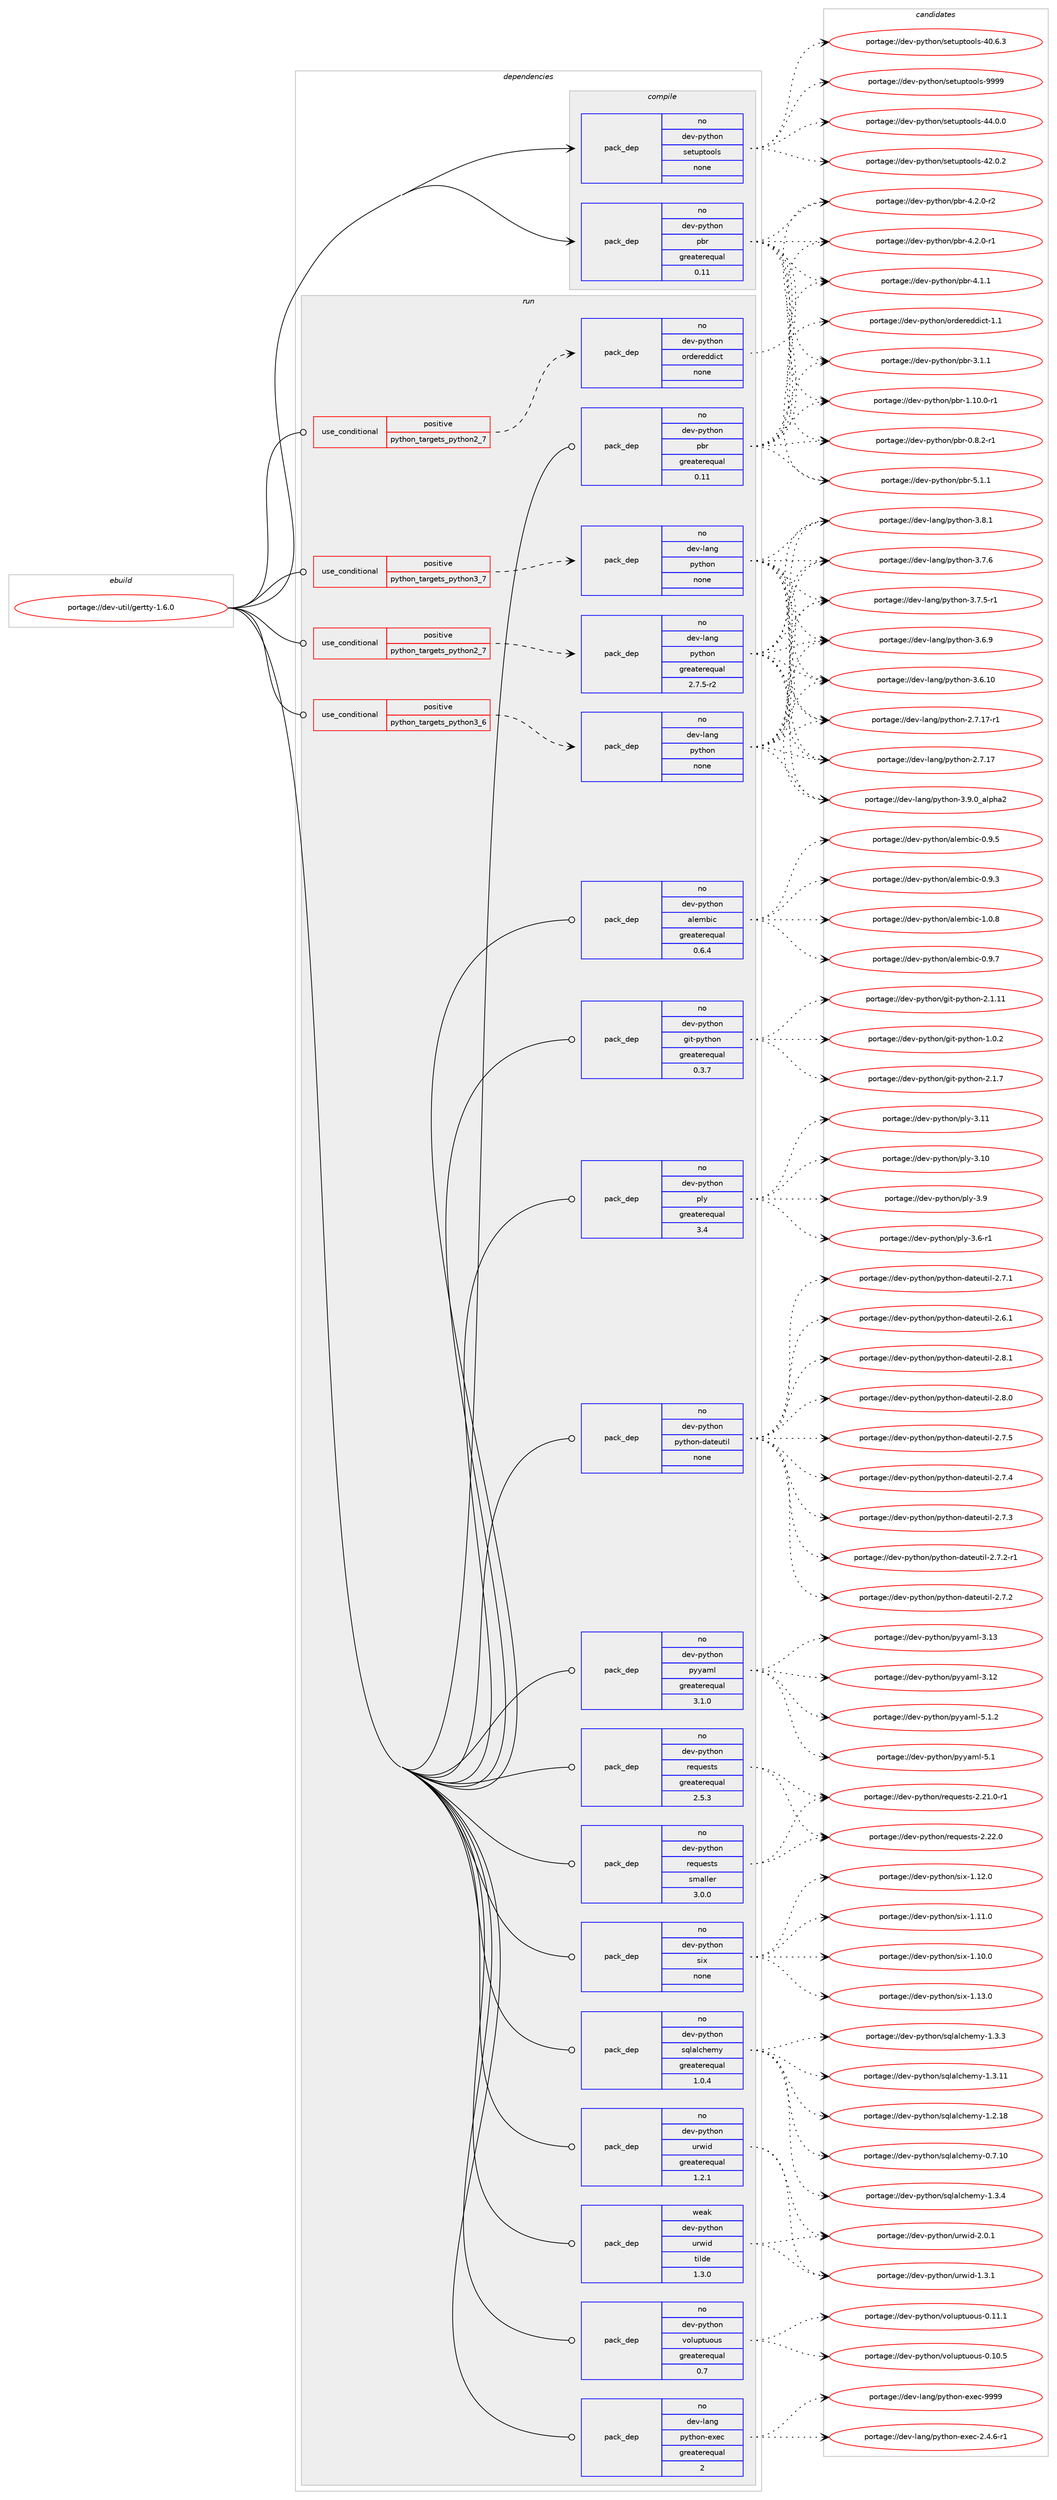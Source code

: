 digraph prolog {

# *************
# Graph options
# *************

newrank=true;
concentrate=true;
compound=true;
graph [rankdir=LR,fontname=Helvetica,fontsize=10,ranksep=1.5];#, ranksep=2.5, nodesep=0.2];
edge  [arrowhead=vee];
node  [fontname=Helvetica,fontsize=10];

# **********
# The ebuild
# **********

subgraph cluster_leftcol {
color=gray;
label=<<i>ebuild</i>>;
id [label="portage://dev-util/gertty-1.6.0", color=red, width=4, href="../dev-util/gertty-1.6.0.svg"];
}

# ****************
# The dependencies
# ****************

subgraph cluster_midcol {
color=gray;
label=<<i>dependencies</i>>;
subgraph cluster_compile {
fillcolor="#eeeeee";
style=filled;
label=<<i>compile</i>>;
subgraph pack234392 {
dependency301453 [label=<<TABLE BORDER="0" CELLBORDER="1" CELLSPACING="0" CELLPADDING="4" WIDTH="220"><TR><TD ROWSPAN="6" CELLPADDING="30">pack_dep</TD></TR><TR><TD WIDTH="110">no</TD></TR><TR><TD>dev-python</TD></TR><TR><TD>pbr</TD></TR><TR><TD>greaterequal</TD></TR><TR><TD>0.11</TD></TR></TABLE>>, shape=none, color=blue];
}
id:e -> dependency301453:w [weight=20,style="solid",arrowhead="vee"];
subgraph pack234393 {
dependency301454 [label=<<TABLE BORDER="0" CELLBORDER="1" CELLSPACING="0" CELLPADDING="4" WIDTH="220"><TR><TD ROWSPAN="6" CELLPADDING="30">pack_dep</TD></TR><TR><TD WIDTH="110">no</TD></TR><TR><TD>dev-python</TD></TR><TR><TD>setuptools</TD></TR><TR><TD>none</TD></TR><TR><TD></TD></TR></TABLE>>, shape=none, color=blue];
}
id:e -> dependency301454:w [weight=20,style="solid",arrowhead="vee"];
}
subgraph cluster_compileandrun {
fillcolor="#eeeeee";
style=filled;
label=<<i>compile and run</i>>;
}
subgraph cluster_run {
fillcolor="#eeeeee";
style=filled;
label=<<i>run</i>>;
subgraph cond62421 {
dependency301455 [label=<<TABLE BORDER="0" CELLBORDER="1" CELLSPACING="0" CELLPADDING="4"><TR><TD ROWSPAN="3" CELLPADDING="10">use_conditional</TD></TR><TR><TD>positive</TD></TR><TR><TD>python_targets_python2_7</TD></TR></TABLE>>, shape=none, color=red];
subgraph pack234394 {
dependency301456 [label=<<TABLE BORDER="0" CELLBORDER="1" CELLSPACING="0" CELLPADDING="4" WIDTH="220"><TR><TD ROWSPAN="6" CELLPADDING="30">pack_dep</TD></TR><TR><TD WIDTH="110">no</TD></TR><TR><TD>dev-lang</TD></TR><TR><TD>python</TD></TR><TR><TD>greaterequal</TD></TR><TR><TD>2.7.5-r2</TD></TR></TABLE>>, shape=none, color=blue];
}
dependency301455:e -> dependency301456:w [weight=20,style="dashed",arrowhead="vee"];
}
id:e -> dependency301455:w [weight=20,style="solid",arrowhead="odot"];
subgraph cond62422 {
dependency301457 [label=<<TABLE BORDER="0" CELLBORDER="1" CELLSPACING="0" CELLPADDING="4"><TR><TD ROWSPAN="3" CELLPADDING="10">use_conditional</TD></TR><TR><TD>positive</TD></TR><TR><TD>python_targets_python2_7</TD></TR></TABLE>>, shape=none, color=red];
subgraph pack234395 {
dependency301458 [label=<<TABLE BORDER="0" CELLBORDER="1" CELLSPACING="0" CELLPADDING="4" WIDTH="220"><TR><TD ROWSPAN="6" CELLPADDING="30">pack_dep</TD></TR><TR><TD WIDTH="110">no</TD></TR><TR><TD>dev-python</TD></TR><TR><TD>ordereddict</TD></TR><TR><TD>none</TD></TR><TR><TD></TD></TR></TABLE>>, shape=none, color=blue];
}
dependency301457:e -> dependency301458:w [weight=20,style="dashed",arrowhead="vee"];
}
id:e -> dependency301457:w [weight=20,style="solid",arrowhead="odot"];
subgraph cond62423 {
dependency301459 [label=<<TABLE BORDER="0" CELLBORDER="1" CELLSPACING="0" CELLPADDING="4"><TR><TD ROWSPAN="3" CELLPADDING="10">use_conditional</TD></TR><TR><TD>positive</TD></TR><TR><TD>python_targets_python3_6</TD></TR></TABLE>>, shape=none, color=red];
subgraph pack234396 {
dependency301460 [label=<<TABLE BORDER="0" CELLBORDER="1" CELLSPACING="0" CELLPADDING="4" WIDTH="220"><TR><TD ROWSPAN="6" CELLPADDING="30">pack_dep</TD></TR><TR><TD WIDTH="110">no</TD></TR><TR><TD>dev-lang</TD></TR><TR><TD>python</TD></TR><TR><TD>none</TD></TR><TR><TD></TD></TR></TABLE>>, shape=none, color=blue];
}
dependency301459:e -> dependency301460:w [weight=20,style="dashed",arrowhead="vee"];
}
id:e -> dependency301459:w [weight=20,style="solid",arrowhead="odot"];
subgraph cond62424 {
dependency301461 [label=<<TABLE BORDER="0" CELLBORDER="1" CELLSPACING="0" CELLPADDING="4"><TR><TD ROWSPAN="3" CELLPADDING="10">use_conditional</TD></TR><TR><TD>positive</TD></TR><TR><TD>python_targets_python3_7</TD></TR></TABLE>>, shape=none, color=red];
subgraph pack234397 {
dependency301462 [label=<<TABLE BORDER="0" CELLBORDER="1" CELLSPACING="0" CELLPADDING="4" WIDTH="220"><TR><TD ROWSPAN="6" CELLPADDING="30">pack_dep</TD></TR><TR><TD WIDTH="110">no</TD></TR><TR><TD>dev-lang</TD></TR><TR><TD>python</TD></TR><TR><TD>none</TD></TR><TR><TD></TD></TR></TABLE>>, shape=none, color=blue];
}
dependency301461:e -> dependency301462:w [weight=20,style="dashed",arrowhead="vee"];
}
id:e -> dependency301461:w [weight=20,style="solid",arrowhead="odot"];
subgraph pack234398 {
dependency301463 [label=<<TABLE BORDER="0" CELLBORDER="1" CELLSPACING="0" CELLPADDING="4" WIDTH="220"><TR><TD ROWSPAN="6" CELLPADDING="30">pack_dep</TD></TR><TR><TD WIDTH="110">no</TD></TR><TR><TD>dev-lang</TD></TR><TR><TD>python-exec</TD></TR><TR><TD>greaterequal</TD></TR><TR><TD>2</TD></TR></TABLE>>, shape=none, color=blue];
}
id:e -> dependency301463:w [weight=20,style="solid",arrowhead="odot"];
subgraph pack234399 {
dependency301464 [label=<<TABLE BORDER="0" CELLBORDER="1" CELLSPACING="0" CELLPADDING="4" WIDTH="220"><TR><TD ROWSPAN="6" CELLPADDING="30">pack_dep</TD></TR><TR><TD WIDTH="110">no</TD></TR><TR><TD>dev-python</TD></TR><TR><TD>alembic</TD></TR><TR><TD>greaterequal</TD></TR><TR><TD>0.6.4</TD></TR></TABLE>>, shape=none, color=blue];
}
id:e -> dependency301464:w [weight=20,style="solid",arrowhead="odot"];
subgraph pack234400 {
dependency301465 [label=<<TABLE BORDER="0" CELLBORDER="1" CELLSPACING="0" CELLPADDING="4" WIDTH="220"><TR><TD ROWSPAN="6" CELLPADDING="30">pack_dep</TD></TR><TR><TD WIDTH="110">no</TD></TR><TR><TD>dev-python</TD></TR><TR><TD>git-python</TD></TR><TR><TD>greaterequal</TD></TR><TR><TD>0.3.7</TD></TR></TABLE>>, shape=none, color=blue];
}
id:e -> dependency301465:w [weight=20,style="solid",arrowhead="odot"];
subgraph pack234401 {
dependency301466 [label=<<TABLE BORDER="0" CELLBORDER="1" CELLSPACING="0" CELLPADDING="4" WIDTH="220"><TR><TD ROWSPAN="6" CELLPADDING="30">pack_dep</TD></TR><TR><TD WIDTH="110">no</TD></TR><TR><TD>dev-python</TD></TR><TR><TD>pbr</TD></TR><TR><TD>greaterequal</TD></TR><TR><TD>0.11</TD></TR></TABLE>>, shape=none, color=blue];
}
id:e -> dependency301466:w [weight=20,style="solid",arrowhead="odot"];
subgraph pack234402 {
dependency301467 [label=<<TABLE BORDER="0" CELLBORDER="1" CELLSPACING="0" CELLPADDING="4" WIDTH="220"><TR><TD ROWSPAN="6" CELLPADDING="30">pack_dep</TD></TR><TR><TD WIDTH="110">no</TD></TR><TR><TD>dev-python</TD></TR><TR><TD>ply</TD></TR><TR><TD>greaterequal</TD></TR><TR><TD>3.4</TD></TR></TABLE>>, shape=none, color=blue];
}
id:e -> dependency301467:w [weight=20,style="solid",arrowhead="odot"];
subgraph pack234403 {
dependency301468 [label=<<TABLE BORDER="0" CELLBORDER="1" CELLSPACING="0" CELLPADDING="4" WIDTH="220"><TR><TD ROWSPAN="6" CELLPADDING="30">pack_dep</TD></TR><TR><TD WIDTH="110">no</TD></TR><TR><TD>dev-python</TD></TR><TR><TD>python-dateutil</TD></TR><TR><TD>none</TD></TR><TR><TD></TD></TR></TABLE>>, shape=none, color=blue];
}
id:e -> dependency301468:w [weight=20,style="solid",arrowhead="odot"];
subgraph pack234404 {
dependency301469 [label=<<TABLE BORDER="0" CELLBORDER="1" CELLSPACING="0" CELLPADDING="4" WIDTH="220"><TR><TD ROWSPAN="6" CELLPADDING="30">pack_dep</TD></TR><TR><TD WIDTH="110">no</TD></TR><TR><TD>dev-python</TD></TR><TR><TD>pyyaml</TD></TR><TR><TD>greaterequal</TD></TR><TR><TD>3.1.0</TD></TR></TABLE>>, shape=none, color=blue];
}
id:e -> dependency301469:w [weight=20,style="solid",arrowhead="odot"];
subgraph pack234405 {
dependency301470 [label=<<TABLE BORDER="0" CELLBORDER="1" CELLSPACING="0" CELLPADDING="4" WIDTH="220"><TR><TD ROWSPAN="6" CELLPADDING="30">pack_dep</TD></TR><TR><TD WIDTH="110">no</TD></TR><TR><TD>dev-python</TD></TR><TR><TD>requests</TD></TR><TR><TD>greaterequal</TD></TR><TR><TD>2.5.3</TD></TR></TABLE>>, shape=none, color=blue];
}
id:e -> dependency301470:w [weight=20,style="solid",arrowhead="odot"];
subgraph pack234406 {
dependency301471 [label=<<TABLE BORDER="0" CELLBORDER="1" CELLSPACING="0" CELLPADDING="4" WIDTH="220"><TR><TD ROWSPAN="6" CELLPADDING="30">pack_dep</TD></TR><TR><TD WIDTH="110">no</TD></TR><TR><TD>dev-python</TD></TR><TR><TD>requests</TD></TR><TR><TD>smaller</TD></TR><TR><TD>3.0.0</TD></TR></TABLE>>, shape=none, color=blue];
}
id:e -> dependency301471:w [weight=20,style="solid",arrowhead="odot"];
subgraph pack234407 {
dependency301472 [label=<<TABLE BORDER="0" CELLBORDER="1" CELLSPACING="0" CELLPADDING="4" WIDTH="220"><TR><TD ROWSPAN="6" CELLPADDING="30">pack_dep</TD></TR><TR><TD WIDTH="110">no</TD></TR><TR><TD>dev-python</TD></TR><TR><TD>six</TD></TR><TR><TD>none</TD></TR><TR><TD></TD></TR></TABLE>>, shape=none, color=blue];
}
id:e -> dependency301472:w [weight=20,style="solid",arrowhead="odot"];
subgraph pack234408 {
dependency301473 [label=<<TABLE BORDER="0" CELLBORDER="1" CELLSPACING="0" CELLPADDING="4" WIDTH="220"><TR><TD ROWSPAN="6" CELLPADDING="30">pack_dep</TD></TR><TR><TD WIDTH="110">no</TD></TR><TR><TD>dev-python</TD></TR><TR><TD>sqlalchemy</TD></TR><TR><TD>greaterequal</TD></TR><TR><TD>1.0.4</TD></TR></TABLE>>, shape=none, color=blue];
}
id:e -> dependency301473:w [weight=20,style="solid",arrowhead="odot"];
subgraph pack234409 {
dependency301474 [label=<<TABLE BORDER="0" CELLBORDER="1" CELLSPACING="0" CELLPADDING="4" WIDTH="220"><TR><TD ROWSPAN="6" CELLPADDING="30">pack_dep</TD></TR><TR><TD WIDTH="110">no</TD></TR><TR><TD>dev-python</TD></TR><TR><TD>urwid</TD></TR><TR><TD>greaterequal</TD></TR><TR><TD>1.2.1</TD></TR></TABLE>>, shape=none, color=blue];
}
id:e -> dependency301474:w [weight=20,style="solid",arrowhead="odot"];
subgraph pack234410 {
dependency301475 [label=<<TABLE BORDER="0" CELLBORDER="1" CELLSPACING="0" CELLPADDING="4" WIDTH="220"><TR><TD ROWSPAN="6" CELLPADDING="30">pack_dep</TD></TR><TR><TD WIDTH="110">no</TD></TR><TR><TD>dev-python</TD></TR><TR><TD>voluptuous</TD></TR><TR><TD>greaterequal</TD></TR><TR><TD>0.7</TD></TR></TABLE>>, shape=none, color=blue];
}
id:e -> dependency301475:w [weight=20,style="solid",arrowhead="odot"];
subgraph pack234411 {
dependency301476 [label=<<TABLE BORDER="0" CELLBORDER="1" CELLSPACING="0" CELLPADDING="4" WIDTH="220"><TR><TD ROWSPAN="6" CELLPADDING="30">pack_dep</TD></TR><TR><TD WIDTH="110">weak</TD></TR><TR><TD>dev-python</TD></TR><TR><TD>urwid</TD></TR><TR><TD>tilde</TD></TR><TR><TD>1.3.0</TD></TR></TABLE>>, shape=none, color=blue];
}
id:e -> dependency301476:w [weight=20,style="solid",arrowhead="odot"];
}
}

# **************
# The candidates
# **************

subgraph cluster_choices {
rank=same;
color=gray;
label=<<i>candidates</i>>;

subgraph choice234392 {
color=black;
nodesep=1;
choice100101118451121211161041111104711298114455346494649 [label="portage://dev-python/pbr-5.1.1", color=red, width=4,href="../dev-python/pbr-5.1.1.svg"];
choice1001011184511212111610411111047112981144552465046484511450 [label="portage://dev-python/pbr-4.2.0-r2", color=red, width=4,href="../dev-python/pbr-4.2.0-r2.svg"];
choice1001011184511212111610411111047112981144552465046484511449 [label="portage://dev-python/pbr-4.2.0-r1", color=red, width=4,href="../dev-python/pbr-4.2.0-r1.svg"];
choice100101118451121211161041111104711298114455246494649 [label="portage://dev-python/pbr-4.1.1", color=red, width=4,href="../dev-python/pbr-4.1.1.svg"];
choice100101118451121211161041111104711298114455146494649 [label="portage://dev-python/pbr-3.1.1", color=red, width=4,href="../dev-python/pbr-3.1.1.svg"];
choice100101118451121211161041111104711298114454946494846484511449 [label="portage://dev-python/pbr-1.10.0-r1", color=red, width=4,href="../dev-python/pbr-1.10.0-r1.svg"];
choice1001011184511212111610411111047112981144548465646504511449 [label="portage://dev-python/pbr-0.8.2-r1", color=red, width=4,href="../dev-python/pbr-0.8.2-r1.svg"];
dependency301453:e -> choice100101118451121211161041111104711298114455346494649:w [style=dotted,weight="100"];
dependency301453:e -> choice1001011184511212111610411111047112981144552465046484511450:w [style=dotted,weight="100"];
dependency301453:e -> choice1001011184511212111610411111047112981144552465046484511449:w [style=dotted,weight="100"];
dependency301453:e -> choice100101118451121211161041111104711298114455246494649:w [style=dotted,weight="100"];
dependency301453:e -> choice100101118451121211161041111104711298114455146494649:w [style=dotted,weight="100"];
dependency301453:e -> choice100101118451121211161041111104711298114454946494846484511449:w [style=dotted,weight="100"];
dependency301453:e -> choice1001011184511212111610411111047112981144548465646504511449:w [style=dotted,weight="100"];
}
subgraph choice234393 {
color=black;
nodesep=1;
choice10010111845112121116104111110471151011161171121161111111081154557575757 [label="portage://dev-python/setuptools-9999", color=red, width=4,href="../dev-python/setuptools-9999.svg"];
choice100101118451121211161041111104711510111611711211611111110811545525246484648 [label="portage://dev-python/setuptools-44.0.0", color=red, width=4,href="../dev-python/setuptools-44.0.0.svg"];
choice100101118451121211161041111104711510111611711211611111110811545525046484650 [label="portage://dev-python/setuptools-42.0.2", color=red, width=4,href="../dev-python/setuptools-42.0.2.svg"];
choice100101118451121211161041111104711510111611711211611111110811545524846544651 [label="portage://dev-python/setuptools-40.6.3", color=red, width=4,href="../dev-python/setuptools-40.6.3.svg"];
dependency301454:e -> choice10010111845112121116104111110471151011161171121161111111081154557575757:w [style=dotted,weight="100"];
dependency301454:e -> choice100101118451121211161041111104711510111611711211611111110811545525246484648:w [style=dotted,weight="100"];
dependency301454:e -> choice100101118451121211161041111104711510111611711211611111110811545525046484650:w [style=dotted,weight="100"];
dependency301454:e -> choice100101118451121211161041111104711510111611711211611111110811545524846544651:w [style=dotted,weight="100"];
}
subgraph choice234394 {
color=black;
nodesep=1;
choice10010111845108971101034711212111610411111045514657464895971081121049750 [label="portage://dev-lang/python-3.9.0_alpha2", color=red, width=4,href="../dev-lang/python-3.9.0_alpha2.svg"];
choice100101118451089711010347112121116104111110455146564649 [label="portage://dev-lang/python-3.8.1", color=red, width=4,href="../dev-lang/python-3.8.1.svg"];
choice100101118451089711010347112121116104111110455146554654 [label="portage://dev-lang/python-3.7.6", color=red, width=4,href="../dev-lang/python-3.7.6.svg"];
choice1001011184510897110103471121211161041111104551465546534511449 [label="portage://dev-lang/python-3.7.5-r1", color=red, width=4,href="../dev-lang/python-3.7.5-r1.svg"];
choice100101118451089711010347112121116104111110455146544657 [label="portage://dev-lang/python-3.6.9", color=red, width=4,href="../dev-lang/python-3.6.9.svg"];
choice10010111845108971101034711212111610411111045514654464948 [label="portage://dev-lang/python-3.6.10", color=red, width=4,href="../dev-lang/python-3.6.10.svg"];
choice100101118451089711010347112121116104111110455046554649554511449 [label="portage://dev-lang/python-2.7.17-r1", color=red, width=4,href="../dev-lang/python-2.7.17-r1.svg"];
choice10010111845108971101034711212111610411111045504655464955 [label="portage://dev-lang/python-2.7.17", color=red, width=4,href="../dev-lang/python-2.7.17.svg"];
dependency301456:e -> choice10010111845108971101034711212111610411111045514657464895971081121049750:w [style=dotted,weight="100"];
dependency301456:e -> choice100101118451089711010347112121116104111110455146564649:w [style=dotted,weight="100"];
dependency301456:e -> choice100101118451089711010347112121116104111110455146554654:w [style=dotted,weight="100"];
dependency301456:e -> choice1001011184510897110103471121211161041111104551465546534511449:w [style=dotted,weight="100"];
dependency301456:e -> choice100101118451089711010347112121116104111110455146544657:w [style=dotted,weight="100"];
dependency301456:e -> choice10010111845108971101034711212111610411111045514654464948:w [style=dotted,weight="100"];
dependency301456:e -> choice100101118451089711010347112121116104111110455046554649554511449:w [style=dotted,weight="100"];
dependency301456:e -> choice10010111845108971101034711212111610411111045504655464955:w [style=dotted,weight="100"];
}
subgraph choice234395 {
color=black;
nodesep=1;
choice10010111845112121116104111110471111141001011141011001001059911645494649 [label="portage://dev-python/ordereddict-1.1", color=red, width=4,href="../dev-python/ordereddict-1.1.svg"];
dependency301458:e -> choice10010111845112121116104111110471111141001011141011001001059911645494649:w [style=dotted,weight="100"];
}
subgraph choice234396 {
color=black;
nodesep=1;
choice10010111845108971101034711212111610411111045514657464895971081121049750 [label="portage://dev-lang/python-3.9.0_alpha2", color=red, width=4,href="../dev-lang/python-3.9.0_alpha2.svg"];
choice100101118451089711010347112121116104111110455146564649 [label="portage://dev-lang/python-3.8.1", color=red, width=4,href="../dev-lang/python-3.8.1.svg"];
choice100101118451089711010347112121116104111110455146554654 [label="portage://dev-lang/python-3.7.6", color=red, width=4,href="../dev-lang/python-3.7.6.svg"];
choice1001011184510897110103471121211161041111104551465546534511449 [label="portage://dev-lang/python-3.7.5-r1", color=red, width=4,href="../dev-lang/python-3.7.5-r1.svg"];
choice100101118451089711010347112121116104111110455146544657 [label="portage://dev-lang/python-3.6.9", color=red, width=4,href="../dev-lang/python-3.6.9.svg"];
choice10010111845108971101034711212111610411111045514654464948 [label="portage://dev-lang/python-3.6.10", color=red, width=4,href="../dev-lang/python-3.6.10.svg"];
choice100101118451089711010347112121116104111110455046554649554511449 [label="portage://dev-lang/python-2.7.17-r1", color=red, width=4,href="../dev-lang/python-2.7.17-r1.svg"];
choice10010111845108971101034711212111610411111045504655464955 [label="portage://dev-lang/python-2.7.17", color=red, width=4,href="../dev-lang/python-2.7.17.svg"];
dependency301460:e -> choice10010111845108971101034711212111610411111045514657464895971081121049750:w [style=dotted,weight="100"];
dependency301460:e -> choice100101118451089711010347112121116104111110455146564649:w [style=dotted,weight="100"];
dependency301460:e -> choice100101118451089711010347112121116104111110455146554654:w [style=dotted,weight="100"];
dependency301460:e -> choice1001011184510897110103471121211161041111104551465546534511449:w [style=dotted,weight="100"];
dependency301460:e -> choice100101118451089711010347112121116104111110455146544657:w [style=dotted,weight="100"];
dependency301460:e -> choice10010111845108971101034711212111610411111045514654464948:w [style=dotted,weight="100"];
dependency301460:e -> choice100101118451089711010347112121116104111110455046554649554511449:w [style=dotted,weight="100"];
dependency301460:e -> choice10010111845108971101034711212111610411111045504655464955:w [style=dotted,weight="100"];
}
subgraph choice234397 {
color=black;
nodesep=1;
choice10010111845108971101034711212111610411111045514657464895971081121049750 [label="portage://dev-lang/python-3.9.0_alpha2", color=red, width=4,href="../dev-lang/python-3.9.0_alpha2.svg"];
choice100101118451089711010347112121116104111110455146564649 [label="portage://dev-lang/python-3.8.1", color=red, width=4,href="../dev-lang/python-3.8.1.svg"];
choice100101118451089711010347112121116104111110455146554654 [label="portage://dev-lang/python-3.7.6", color=red, width=4,href="../dev-lang/python-3.7.6.svg"];
choice1001011184510897110103471121211161041111104551465546534511449 [label="portage://dev-lang/python-3.7.5-r1", color=red, width=4,href="../dev-lang/python-3.7.5-r1.svg"];
choice100101118451089711010347112121116104111110455146544657 [label="portage://dev-lang/python-3.6.9", color=red, width=4,href="../dev-lang/python-3.6.9.svg"];
choice10010111845108971101034711212111610411111045514654464948 [label="portage://dev-lang/python-3.6.10", color=red, width=4,href="../dev-lang/python-3.6.10.svg"];
choice100101118451089711010347112121116104111110455046554649554511449 [label="portage://dev-lang/python-2.7.17-r1", color=red, width=4,href="../dev-lang/python-2.7.17-r1.svg"];
choice10010111845108971101034711212111610411111045504655464955 [label="portage://dev-lang/python-2.7.17", color=red, width=4,href="../dev-lang/python-2.7.17.svg"];
dependency301462:e -> choice10010111845108971101034711212111610411111045514657464895971081121049750:w [style=dotted,weight="100"];
dependency301462:e -> choice100101118451089711010347112121116104111110455146564649:w [style=dotted,weight="100"];
dependency301462:e -> choice100101118451089711010347112121116104111110455146554654:w [style=dotted,weight="100"];
dependency301462:e -> choice1001011184510897110103471121211161041111104551465546534511449:w [style=dotted,weight="100"];
dependency301462:e -> choice100101118451089711010347112121116104111110455146544657:w [style=dotted,weight="100"];
dependency301462:e -> choice10010111845108971101034711212111610411111045514654464948:w [style=dotted,weight="100"];
dependency301462:e -> choice100101118451089711010347112121116104111110455046554649554511449:w [style=dotted,weight="100"];
dependency301462:e -> choice10010111845108971101034711212111610411111045504655464955:w [style=dotted,weight="100"];
}
subgraph choice234398 {
color=black;
nodesep=1;
choice10010111845108971101034711212111610411111045101120101994557575757 [label="portage://dev-lang/python-exec-9999", color=red, width=4,href="../dev-lang/python-exec-9999.svg"];
choice10010111845108971101034711212111610411111045101120101994550465246544511449 [label="portage://dev-lang/python-exec-2.4.6-r1", color=red, width=4,href="../dev-lang/python-exec-2.4.6-r1.svg"];
dependency301463:e -> choice10010111845108971101034711212111610411111045101120101994557575757:w [style=dotted,weight="100"];
dependency301463:e -> choice10010111845108971101034711212111610411111045101120101994550465246544511449:w [style=dotted,weight="100"];
}
subgraph choice234399 {
color=black;
nodesep=1;
choice1001011184511212111610411111047971081011099810599454946484656 [label="portage://dev-python/alembic-1.0.8", color=red, width=4,href="../dev-python/alembic-1.0.8.svg"];
choice1001011184511212111610411111047971081011099810599454846574655 [label="portage://dev-python/alembic-0.9.7", color=red, width=4,href="../dev-python/alembic-0.9.7.svg"];
choice1001011184511212111610411111047971081011099810599454846574653 [label="portage://dev-python/alembic-0.9.5", color=red, width=4,href="../dev-python/alembic-0.9.5.svg"];
choice1001011184511212111610411111047971081011099810599454846574651 [label="portage://dev-python/alembic-0.9.3", color=red, width=4,href="../dev-python/alembic-0.9.3.svg"];
dependency301464:e -> choice1001011184511212111610411111047971081011099810599454946484656:w [style=dotted,weight="100"];
dependency301464:e -> choice1001011184511212111610411111047971081011099810599454846574655:w [style=dotted,weight="100"];
dependency301464:e -> choice1001011184511212111610411111047971081011099810599454846574653:w [style=dotted,weight="100"];
dependency301464:e -> choice1001011184511212111610411111047971081011099810599454846574651:w [style=dotted,weight="100"];
}
subgraph choice234400 {
color=black;
nodesep=1;
choice100101118451121211161041111104710310511645112121116104111110455046494655 [label="portage://dev-python/git-python-2.1.7", color=red, width=4,href="../dev-python/git-python-2.1.7.svg"];
choice10010111845112121116104111110471031051164511212111610411111045504649464949 [label="portage://dev-python/git-python-2.1.11", color=red, width=4,href="../dev-python/git-python-2.1.11.svg"];
choice100101118451121211161041111104710310511645112121116104111110454946484650 [label="portage://dev-python/git-python-1.0.2", color=red, width=4,href="../dev-python/git-python-1.0.2.svg"];
dependency301465:e -> choice100101118451121211161041111104710310511645112121116104111110455046494655:w [style=dotted,weight="100"];
dependency301465:e -> choice10010111845112121116104111110471031051164511212111610411111045504649464949:w [style=dotted,weight="100"];
dependency301465:e -> choice100101118451121211161041111104710310511645112121116104111110454946484650:w [style=dotted,weight="100"];
}
subgraph choice234401 {
color=black;
nodesep=1;
choice100101118451121211161041111104711298114455346494649 [label="portage://dev-python/pbr-5.1.1", color=red, width=4,href="../dev-python/pbr-5.1.1.svg"];
choice1001011184511212111610411111047112981144552465046484511450 [label="portage://dev-python/pbr-4.2.0-r2", color=red, width=4,href="../dev-python/pbr-4.2.0-r2.svg"];
choice1001011184511212111610411111047112981144552465046484511449 [label="portage://dev-python/pbr-4.2.0-r1", color=red, width=4,href="../dev-python/pbr-4.2.0-r1.svg"];
choice100101118451121211161041111104711298114455246494649 [label="portage://dev-python/pbr-4.1.1", color=red, width=4,href="../dev-python/pbr-4.1.1.svg"];
choice100101118451121211161041111104711298114455146494649 [label="portage://dev-python/pbr-3.1.1", color=red, width=4,href="../dev-python/pbr-3.1.1.svg"];
choice100101118451121211161041111104711298114454946494846484511449 [label="portage://dev-python/pbr-1.10.0-r1", color=red, width=4,href="../dev-python/pbr-1.10.0-r1.svg"];
choice1001011184511212111610411111047112981144548465646504511449 [label="portage://dev-python/pbr-0.8.2-r1", color=red, width=4,href="../dev-python/pbr-0.8.2-r1.svg"];
dependency301466:e -> choice100101118451121211161041111104711298114455346494649:w [style=dotted,weight="100"];
dependency301466:e -> choice1001011184511212111610411111047112981144552465046484511450:w [style=dotted,weight="100"];
dependency301466:e -> choice1001011184511212111610411111047112981144552465046484511449:w [style=dotted,weight="100"];
dependency301466:e -> choice100101118451121211161041111104711298114455246494649:w [style=dotted,weight="100"];
dependency301466:e -> choice100101118451121211161041111104711298114455146494649:w [style=dotted,weight="100"];
dependency301466:e -> choice100101118451121211161041111104711298114454946494846484511449:w [style=dotted,weight="100"];
dependency301466:e -> choice1001011184511212111610411111047112981144548465646504511449:w [style=dotted,weight="100"];
}
subgraph choice234402 {
color=black;
nodesep=1;
choice100101118451121211161041111104711210812145514657 [label="portage://dev-python/ply-3.9", color=red, width=4,href="../dev-python/ply-3.9.svg"];
choice1001011184511212111610411111047112108121455146544511449 [label="portage://dev-python/ply-3.6-r1", color=red, width=4,href="../dev-python/ply-3.6-r1.svg"];
choice10010111845112121116104111110471121081214551464949 [label="portage://dev-python/ply-3.11", color=red, width=4,href="../dev-python/ply-3.11.svg"];
choice10010111845112121116104111110471121081214551464948 [label="portage://dev-python/ply-3.10", color=red, width=4,href="../dev-python/ply-3.10.svg"];
dependency301467:e -> choice100101118451121211161041111104711210812145514657:w [style=dotted,weight="100"];
dependency301467:e -> choice1001011184511212111610411111047112108121455146544511449:w [style=dotted,weight="100"];
dependency301467:e -> choice10010111845112121116104111110471121081214551464949:w [style=dotted,weight="100"];
dependency301467:e -> choice10010111845112121116104111110471121081214551464948:w [style=dotted,weight="100"];
}
subgraph choice234403 {
color=black;
nodesep=1;
choice10010111845112121116104111110471121211161041111104510097116101117116105108455046564649 [label="portage://dev-python/python-dateutil-2.8.1", color=red, width=4,href="../dev-python/python-dateutil-2.8.1.svg"];
choice10010111845112121116104111110471121211161041111104510097116101117116105108455046564648 [label="portage://dev-python/python-dateutil-2.8.0", color=red, width=4,href="../dev-python/python-dateutil-2.8.0.svg"];
choice10010111845112121116104111110471121211161041111104510097116101117116105108455046554653 [label="portage://dev-python/python-dateutil-2.7.5", color=red, width=4,href="../dev-python/python-dateutil-2.7.5.svg"];
choice10010111845112121116104111110471121211161041111104510097116101117116105108455046554652 [label="portage://dev-python/python-dateutil-2.7.4", color=red, width=4,href="../dev-python/python-dateutil-2.7.4.svg"];
choice10010111845112121116104111110471121211161041111104510097116101117116105108455046554651 [label="portage://dev-python/python-dateutil-2.7.3", color=red, width=4,href="../dev-python/python-dateutil-2.7.3.svg"];
choice100101118451121211161041111104711212111610411111045100971161011171161051084550465546504511449 [label="portage://dev-python/python-dateutil-2.7.2-r1", color=red, width=4,href="../dev-python/python-dateutil-2.7.2-r1.svg"];
choice10010111845112121116104111110471121211161041111104510097116101117116105108455046554650 [label="portage://dev-python/python-dateutil-2.7.2", color=red, width=4,href="../dev-python/python-dateutil-2.7.2.svg"];
choice10010111845112121116104111110471121211161041111104510097116101117116105108455046554649 [label="portage://dev-python/python-dateutil-2.7.1", color=red, width=4,href="../dev-python/python-dateutil-2.7.1.svg"];
choice10010111845112121116104111110471121211161041111104510097116101117116105108455046544649 [label="portage://dev-python/python-dateutil-2.6.1", color=red, width=4,href="../dev-python/python-dateutil-2.6.1.svg"];
dependency301468:e -> choice10010111845112121116104111110471121211161041111104510097116101117116105108455046564649:w [style=dotted,weight="100"];
dependency301468:e -> choice10010111845112121116104111110471121211161041111104510097116101117116105108455046564648:w [style=dotted,weight="100"];
dependency301468:e -> choice10010111845112121116104111110471121211161041111104510097116101117116105108455046554653:w [style=dotted,weight="100"];
dependency301468:e -> choice10010111845112121116104111110471121211161041111104510097116101117116105108455046554652:w [style=dotted,weight="100"];
dependency301468:e -> choice10010111845112121116104111110471121211161041111104510097116101117116105108455046554651:w [style=dotted,weight="100"];
dependency301468:e -> choice100101118451121211161041111104711212111610411111045100971161011171161051084550465546504511449:w [style=dotted,weight="100"];
dependency301468:e -> choice10010111845112121116104111110471121211161041111104510097116101117116105108455046554650:w [style=dotted,weight="100"];
dependency301468:e -> choice10010111845112121116104111110471121211161041111104510097116101117116105108455046554649:w [style=dotted,weight="100"];
dependency301468:e -> choice10010111845112121116104111110471121211161041111104510097116101117116105108455046544649:w [style=dotted,weight="100"];
}
subgraph choice234404 {
color=black;
nodesep=1;
choice100101118451121211161041111104711212112197109108455346494650 [label="portage://dev-python/pyyaml-5.1.2", color=red, width=4,href="../dev-python/pyyaml-5.1.2.svg"];
choice10010111845112121116104111110471121211219710910845534649 [label="portage://dev-python/pyyaml-5.1", color=red, width=4,href="../dev-python/pyyaml-5.1.svg"];
choice1001011184511212111610411111047112121121971091084551464951 [label="portage://dev-python/pyyaml-3.13", color=red, width=4,href="../dev-python/pyyaml-3.13.svg"];
choice1001011184511212111610411111047112121121971091084551464950 [label="portage://dev-python/pyyaml-3.12", color=red, width=4,href="../dev-python/pyyaml-3.12.svg"];
dependency301469:e -> choice100101118451121211161041111104711212112197109108455346494650:w [style=dotted,weight="100"];
dependency301469:e -> choice10010111845112121116104111110471121211219710910845534649:w [style=dotted,weight="100"];
dependency301469:e -> choice1001011184511212111610411111047112121121971091084551464951:w [style=dotted,weight="100"];
dependency301469:e -> choice1001011184511212111610411111047112121121971091084551464950:w [style=dotted,weight="100"];
}
subgraph choice234405 {
color=black;
nodesep=1;
choice100101118451121211161041111104711410111311710111511611545504650504648 [label="portage://dev-python/requests-2.22.0", color=red, width=4,href="../dev-python/requests-2.22.0.svg"];
choice1001011184511212111610411111047114101113117101115116115455046504946484511449 [label="portage://dev-python/requests-2.21.0-r1", color=red, width=4,href="../dev-python/requests-2.21.0-r1.svg"];
dependency301470:e -> choice100101118451121211161041111104711410111311710111511611545504650504648:w [style=dotted,weight="100"];
dependency301470:e -> choice1001011184511212111610411111047114101113117101115116115455046504946484511449:w [style=dotted,weight="100"];
}
subgraph choice234406 {
color=black;
nodesep=1;
choice100101118451121211161041111104711410111311710111511611545504650504648 [label="portage://dev-python/requests-2.22.0", color=red, width=4,href="../dev-python/requests-2.22.0.svg"];
choice1001011184511212111610411111047114101113117101115116115455046504946484511449 [label="portage://dev-python/requests-2.21.0-r1", color=red, width=4,href="../dev-python/requests-2.21.0-r1.svg"];
dependency301471:e -> choice100101118451121211161041111104711410111311710111511611545504650504648:w [style=dotted,weight="100"];
dependency301471:e -> choice1001011184511212111610411111047114101113117101115116115455046504946484511449:w [style=dotted,weight="100"];
}
subgraph choice234407 {
color=black;
nodesep=1;
choice100101118451121211161041111104711510512045494649514648 [label="portage://dev-python/six-1.13.0", color=red, width=4,href="../dev-python/six-1.13.0.svg"];
choice100101118451121211161041111104711510512045494649504648 [label="portage://dev-python/six-1.12.0", color=red, width=4,href="../dev-python/six-1.12.0.svg"];
choice100101118451121211161041111104711510512045494649494648 [label="portage://dev-python/six-1.11.0", color=red, width=4,href="../dev-python/six-1.11.0.svg"];
choice100101118451121211161041111104711510512045494649484648 [label="portage://dev-python/six-1.10.0", color=red, width=4,href="../dev-python/six-1.10.0.svg"];
dependency301472:e -> choice100101118451121211161041111104711510512045494649514648:w [style=dotted,weight="100"];
dependency301472:e -> choice100101118451121211161041111104711510512045494649504648:w [style=dotted,weight="100"];
dependency301472:e -> choice100101118451121211161041111104711510512045494649494648:w [style=dotted,weight="100"];
dependency301472:e -> choice100101118451121211161041111104711510512045494649484648:w [style=dotted,weight="100"];
}
subgraph choice234408 {
color=black;
nodesep=1;
choice10010111845112121116104111110471151131089710899104101109121454946514652 [label="portage://dev-python/sqlalchemy-1.3.4", color=red, width=4,href="../dev-python/sqlalchemy-1.3.4.svg"];
choice10010111845112121116104111110471151131089710899104101109121454946514651 [label="portage://dev-python/sqlalchemy-1.3.3", color=red, width=4,href="../dev-python/sqlalchemy-1.3.3.svg"];
choice1001011184511212111610411111047115113108971089910410110912145494651464949 [label="portage://dev-python/sqlalchemy-1.3.11", color=red, width=4,href="../dev-python/sqlalchemy-1.3.11.svg"];
choice1001011184511212111610411111047115113108971089910410110912145494650464956 [label="portage://dev-python/sqlalchemy-1.2.18", color=red, width=4,href="../dev-python/sqlalchemy-1.2.18.svg"];
choice1001011184511212111610411111047115113108971089910410110912145484655464948 [label="portage://dev-python/sqlalchemy-0.7.10", color=red, width=4,href="../dev-python/sqlalchemy-0.7.10.svg"];
dependency301473:e -> choice10010111845112121116104111110471151131089710899104101109121454946514652:w [style=dotted,weight="100"];
dependency301473:e -> choice10010111845112121116104111110471151131089710899104101109121454946514651:w [style=dotted,weight="100"];
dependency301473:e -> choice1001011184511212111610411111047115113108971089910410110912145494651464949:w [style=dotted,weight="100"];
dependency301473:e -> choice1001011184511212111610411111047115113108971089910410110912145494650464956:w [style=dotted,weight="100"];
dependency301473:e -> choice1001011184511212111610411111047115113108971089910410110912145484655464948:w [style=dotted,weight="100"];
}
subgraph choice234409 {
color=black;
nodesep=1;
choice1001011184511212111610411111047117114119105100455046484649 [label="portage://dev-python/urwid-2.0.1", color=red, width=4,href="../dev-python/urwid-2.0.1.svg"];
choice1001011184511212111610411111047117114119105100454946514649 [label="portage://dev-python/urwid-1.3.1", color=red, width=4,href="../dev-python/urwid-1.3.1.svg"];
dependency301474:e -> choice1001011184511212111610411111047117114119105100455046484649:w [style=dotted,weight="100"];
dependency301474:e -> choice1001011184511212111610411111047117114119105100454946514649:w [style=dotted,weight="100"];
}
subgraph choice234410 {
color=black;
nodesep=1;
choice100101118451121211161041111104711811110811711211611711111711545484649494649 [label="portage://dev-python/voluptuous-0.11.1", color=red, width=4,href="../dev-python/voluptuous-0.11.1.svg"];
choice100101118451121211161041111104711811110811711211611711111711545484649484653 [label="portage://dev-python/voluptuous-0.10.5", color=red, width=4,href="../dev-python/voluptuous-0.10.5.svg"];
dependency301475:e -> choice100101118451121211161041111104711811110811711211611711111711545484649494649:w [style=dotted,weight="100"];
dependency301475:e -> choice100101118451121211161041111104711811110811711211611711111711545484649484653:w [style=dotted,weight="100"];
}
subgraph choice234411 {
color=black;
nodesep=1;
choice1001011184511212111610411111047117114119105100455046484649 [label="portage://dev-python/urwid-2.0.1", color=red, width=4,href="../dev-python/urwid-2.0.1.svg"];
choice1001011184511212111610411111047117114119105100454946514649 [label="portage://dev-python/urwid-1.3.1", color=red, width=4,href="../dev-python/urwid-1.3.1.svg"];
dependency301476:e -> choice1001011184511212111610411111047117114119105100455046484649:w [style=dotted,weight="100"];
dependency301476:e -> choice1001011184511212111610411111047117114119105100454946514649:w [style=dotted,weight="100"];
}
}

}
